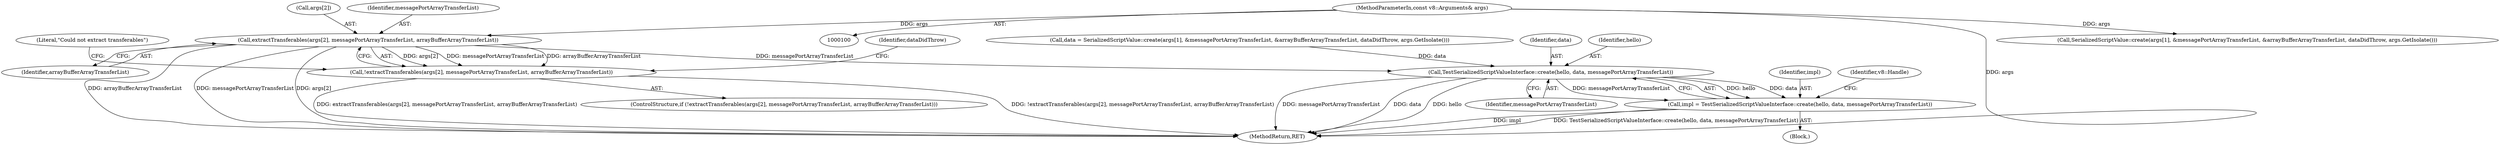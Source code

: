 digraph "0_Chrome_e9372a1bfd3588a80fcf49aa07321f0971dd6091_42@array" {
"1000133" [label="(Call,extractTransferables(args[2], messagePortArrayTransferList, arrayBufferArrayTransferList))"];
"1000101" [label="(MethodParameterIn,const v8::Arguments& args)"];
"1000132" [label="(Call,!extractTransferables(args[2], messagePortArrayTransferList, arrayBufferArrayTransferList))"];
"1000166" [label="(Call,TestSerializedScriptValueInterface::create(hello, data, messagePortArrayTransferList))"];
"1000164" [label="(Call,impl = TestSerializedScriptValueInterface::create(hello, data, messagePortArrayTransferList))"];
"1000149" [label="(Call,SerializedScriptValue::create(args[1], &messagePortArrayTransferList, &arrayBufferArrayTransferList, dataDidThrow, args.GetIsolate()))"];
"1000165" [label="(Identifier,impl)"];
"1000169" [label="(Identifier,messagePortArrayTransferList)"];
"1000172" [label="(Identifier,v8::Handle)"];
"1000132" [label="(Call,!extractTransferables(args[2], messagePortArrayTransferList, arrayBufferArrayTransferList))"];
"1000167" [label="(Identifier,hello)"];
"1000134" [label="(Call,args[2])"];
"1000144" [label="(Identifier,dataDidThrow)"];
"1000102" [label="(Block,)"];
"1000147" [label="(Call,data = SerializedScriptValue::create(args[1], &messagePortArrayTransferList, &arrayBufferArrayTransferList, dataDidThrow, args.GetIsolate()))"];
"1000141" [label="(Literal,\"Could not extract transferables\")"];
"1000168" [label="(Identifier,data)"];
"1000166" [label="(Call,TestSerializedScriptValueInterface::create(hello, data, messagePortArrayTransferList))"];
"1000133" [label="(Call,extractTransferables(args[2], messagePortArrayTransferList, arrayBufferArrayTransferList))"];
"1000184" [label="(MethodReturn,RET)"];
"1000138" [label="(Identifier,arrayBufferArrayTransferList)"];
"1000164" [label="(Call,impl = TestSerializedScriptValueInterface::create(hello, data, messagePortArrayTransferList))"];
"1000131" [label="(ControlStructure,if (!extractTransferables(args[2], messagePortArrayTransferList, arrayBufferArrayTransferList)))"];
"1000137" [label="(Identifier,messagePortArrayTransferList)"];
"1000101" [label="(MethodParameterIn,const v8::Arguments& args)"];
"1000133" -> "1000132"  [label="AST: "];
"1000133" -> "1000138"  [label="CFG: "];
"1000134" -> "1000133"  [label="AST: "];
"1000137" -> "1000133"  [label="AST: "];
"1000138" -> "1000133"  [label="AST: "];
"1000132" -> "1000133"  [label="CFG: "];
"1000133" -> "1000184"  [label="DDG: args[2]"];
"1000133" -> "1000184"  [label="DDG: arrayBufferArrayTransferList"];
"1000133" -> "1000184"  [label="DDG: messagePortArrayTransferList"];
"1000133" -> "1000132"  [label="DDG: args[2]"];
"1000133" -> "1000132"  [label="DDG: messagePortArrayTransferList"];
"1000133" -> "1000132"  [label="DDG: arrayBufferArrayTransferList"];
"1000101" -> "1000133"  [label="DDG: args"];
"1000133" -> "1000166"  [label="DDG: messagePortArrayTransferList"];
"1000101" -> "1000100"  [label="AST: "];
"1000101" -> "1000184"  [label="DDG: args"];
"1000101" -> "1000149"  [label="DDG: args"];
"1000132" -> "1000131"  [label="AST: "];
"1000141" -> "1000132"  [label="CFG: "];
"1000144" -> "1000132"  [label="CFG: "];
"1000132" -> "1000184"  [label="DDG: !extractTransferables(args[2], messagePortArrayTransferList, arrayBufferArrayTransferList)"];
"1000132" -> "1000184"  [label="DDG: extractTransferables(args[2], messagePortArrayTransferList, arrayBufferArrayTransferList)"];
"1000166" -> "1000164"  [label="AST: "];
"1000166" -> "1000169"  [label="CFG: "];
"1000167" -> "1000166"  [label="AST: "];
"1000168" -> "1000166"  [label="AST: "];
"1000169" -> "1000166"  [label="AST: "];
"1000164" -> "1000166"  [label="CFG: "];
"1000166" -> "1000184"  [label="DDG: messagePortArrayTransferList"];
"1000166" -> "1000184"  [label="DDG: data"];
"1000166" -> "1000184"  [label="DDG: hello"];
"1000166" -> "1000164"  [label="DDG: hello"];
"1000166" -> "1000164"  [label="DDG: data"];
"1000166" -> "1000164"  [label="DDG: messagePortArrayTransferList"];
"1000147" -> "1000166"  [label="DDG: data"];
"1000164" -> "1000102"  [label="AST: "];
"1000165" -> "1000164"  [label="AST: "];
"1000172" -> "1000164"  [label="CFG: "];
"1000164" -> "1000184"  [label="DDG: impl"];
"1000164" -> "1000184"  [label="DDG: TestSerializedScriptValueInterface::create(hello, data, messagePortArrayTransferList)"];
}
